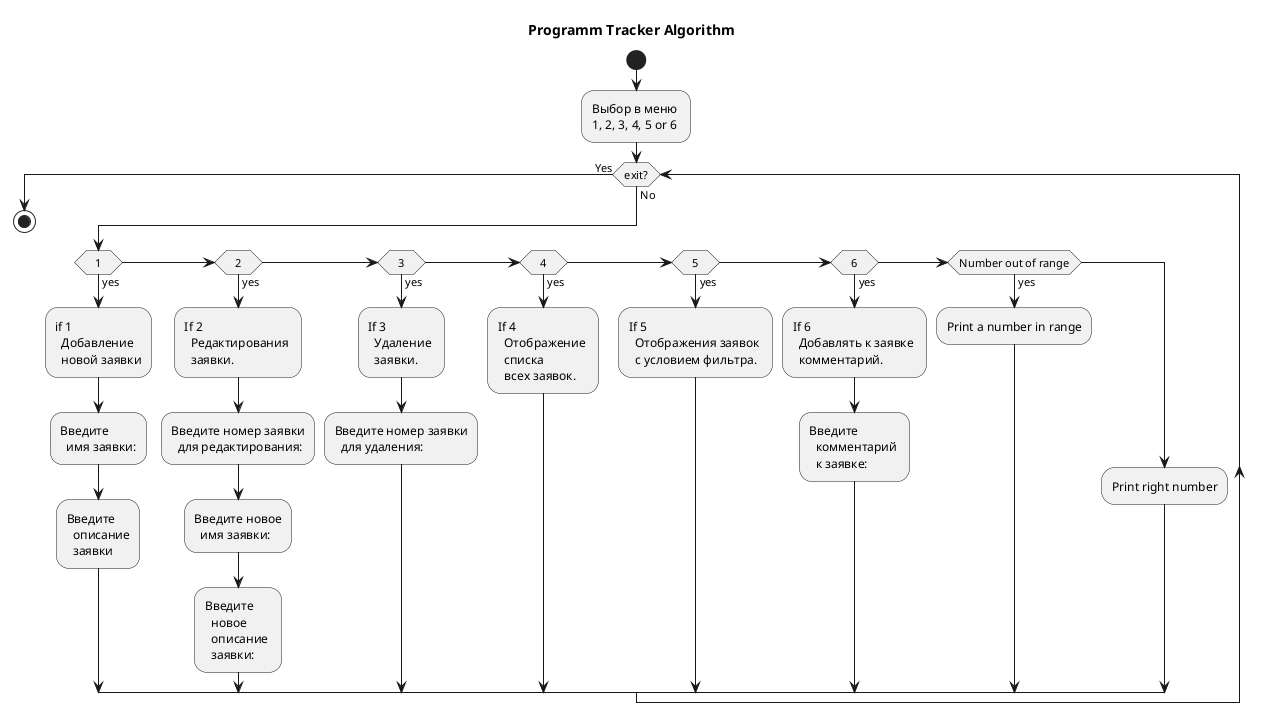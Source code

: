 @startuml

title Programm Tracker Algorithm

start

:Выбор в меню \n1, 2, 3, 4, 5 or 6;

while (exit?) is (No)

  if (1) then (yes)
    :if 1
      Добавление
      новой заявки;
    :Введите
      имя заявки:;
    :Введите
      описание
      заявки;

  elseif (2) then (yes)
    :If 2
      Редактирования 
      заявки.;
    :Введите номер заявки 
      для редактирования:;
    :Введите новое 
      имя заявки:;
    :Введите 
      новое
      описание 
      заявки:;

  elseif (3) then (yes)
    :If 3
      Удаление 
      заявки.;
    :Введите номер заявки 
      для удаления:;

  elseif (4) then (yes)
    :If 4
      Отображение 
      списка 
      всех заявок.;

  elseif (5) then (yes)
    :If 5
      Отображения заявок 
      с условием фильтра.;

  elseif (6) then (yes)
    :If 6
      Добавлять к заявке 
      комментарий.;
    :Введите 
      комментарий 
      к заявке:;

  elseif (Number out of range) then (yes)
    :Print a number in range;

  else 
    :Print right number;

  endif

endwhile (Yes)

stop

@enduml

Choose in menu:
1. Добавление новой заявки
2. Редактирования заявки.
3. Удаления заявки.
4. Отображение списка всех заявок.
5. Отображения заявок с условием фильтра.
6. Добавлять к заявки комментарий.



